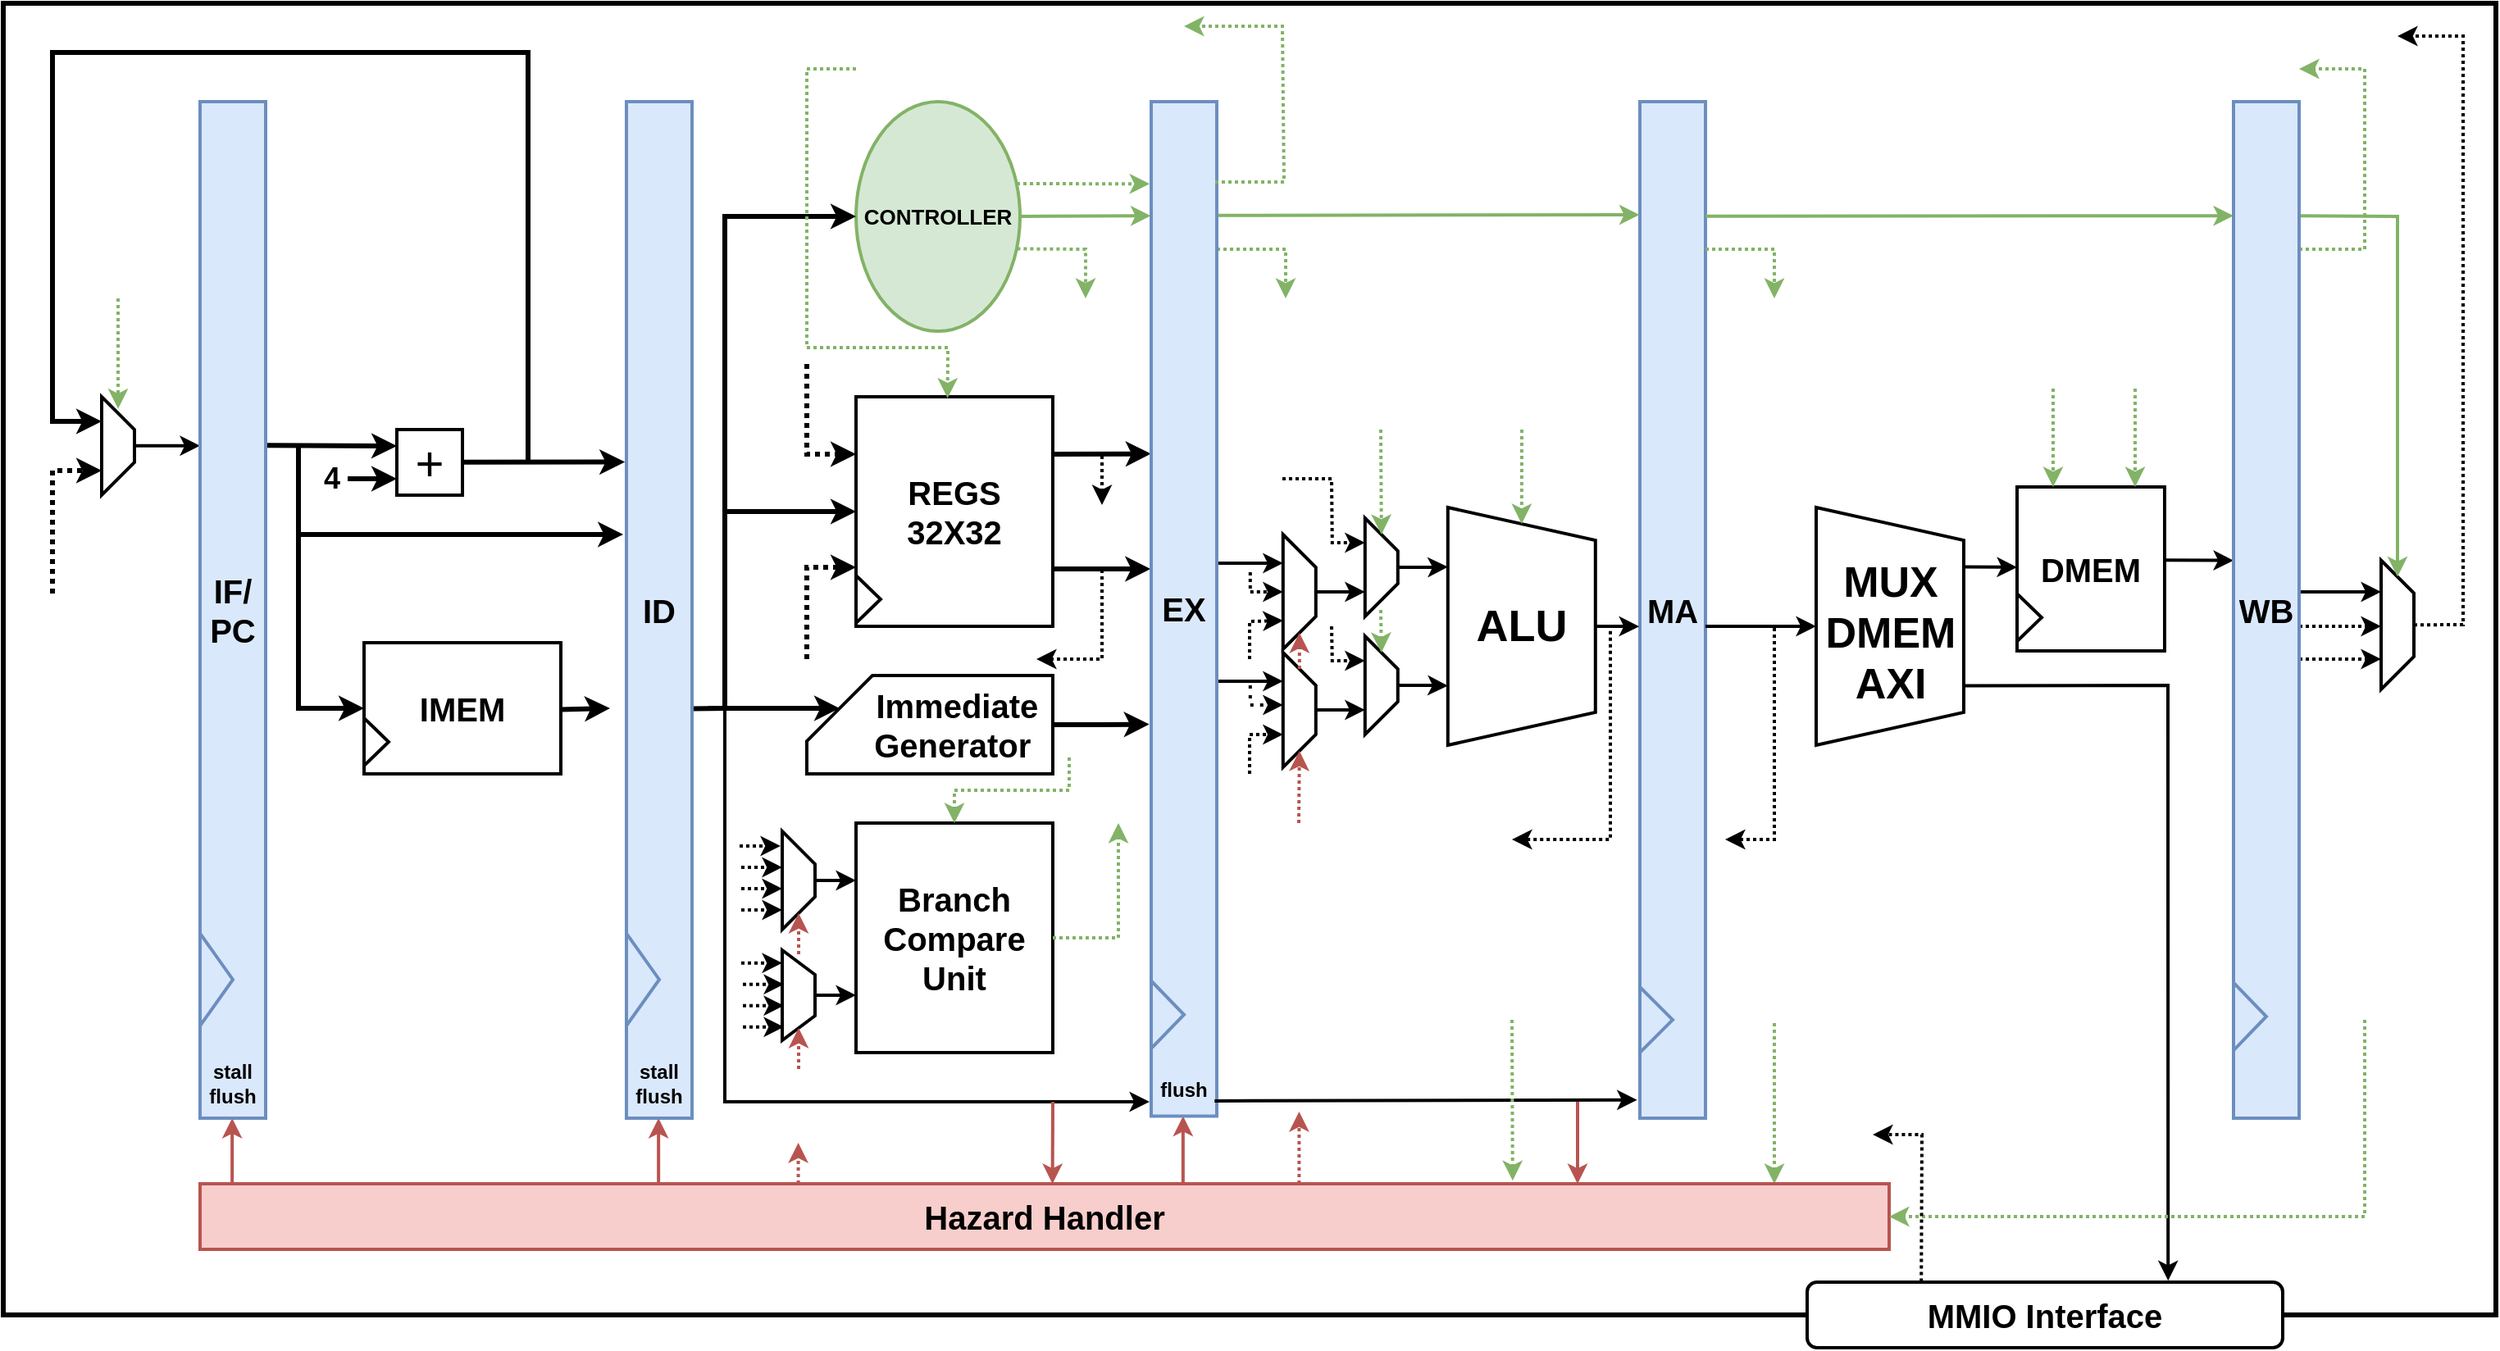 <mxfile version="24.7.5">
  <diagram name="Page-1" id="L2I-KhSRGWFbni1Gmckt">
    <mxGraphModel dx="2590" dy="1515" grid="1" gridSize="10" guides="1" tooltips="1" connect="1" arrows="1" fold="1" page="1" pageScale="1" pageWidth="1169" pageHeight="827" math="0" shadow="0">
      <root>
        <mxCell id="0" />
        <mxCell id="1" parent="0" />
        <mxCell id="qu2iDUBuxxzFe1pc3vkn-232" value="" style="rounded=0;whiteSpace=wrap;html=1;fillColor=none;strokeWidth=3;" parent="1" vertex="1">
          <mxGeometry x="200" y="20" width="1520" height="800" as="geometry" />
        </mxCell>
        <mxCell id="qu2iDUBuxxzFe1pc3vkn-231" value="" style="endArrow=classic;html=1;rounded=0;entryX=-0.023;entryY=0.081;entryDx=0;entryDy=0;entryPerimeter=0;fillColor=#d5e8d4;strokeColor=#82b366;strokeWidth=2;dashed=1;dashPattern=1 1;" parent="1" target="qu2iDUBuxxzFe1pc3vkn-191" edge="1">
          <mxGeometry width="50" height="50" relative="1" as="geometry">
            <mxPoint x="810" y="130" as="sourcePoint" />
            <mxPoint x="860" y="130" as="targetPoint" />
          </mxGeometry>
        </mxCell>
        <mxCell id="qu2iDUBuxxzFe1pc3vkn-198" value="" style="group" parent="1" vertex="1" connectable="0">
          <mxGeometry x="1198" y="80" width="40" height="620" as="geometry" />
        </mxCell>
        <mxCell id="qu2iDUBuxxzFe1pc3vkn-199" value="MA" style="rounded=0;whiteSpace=wrap;html=1;fontStyle=1;fontSize=20;fillColor=#dae8fc;strokeColor=#6c8ebf;strokeWidth=2;" parent="qu2iDUBuxxzFe1pc3vkn-198" vertex="1">
          <mxGeometry width="40" height="620.0" as="geometry" />
        </mxCell>
        <mxCell id="qu2iDUBuxxzFe1pc3vkn-96" value="" style="triangle;whiteSpace=wrap;html=1;fillColor=#dae8fc;strokeColor=#6c8ebf;strokeWidth=2;" parent="qu2iDUBuxxzFe1pc3vkn-198" vertex="1">
          <mxGeometry y="540" width="20" height="40" as="geometry" />
        </mxCell>
        <mxCell id="qu2iDUBuxxzFe1pc3vkn-10" value="&lt;font style=&quot;font-size: 20px;&quot;&gt;&lt;b&gt;REGS&lt;/b&gt;&lt;/font&gt;&lt;div style=&quot;font-size: 20px;&quot;&gt;&lt;font style=&quot;font-size: 20px;&quot;&gt;&lt;b&gt;32X32&lt;/b&gt;&lt;/font&gt;&lt;/div&gt;" style="rounded=0;whiteSpace=wrap;html=1;strokeWidth=2;" parent="1" vertex="1">
          <mxGeometry x="720" y="260" width="120" height="140" as="geometry" />
        </mxCell>
        <mxCell id="qu2iDUBuxxzFe1pc3vkn-13" value="&lt;b style=&quot;font-size: 20px;&quot;&gt;&lt;font style=&quot;font-size: 20px;&quot;&gt;Branch&lt;/font&gt;&lt;/b&gt;&lt;div style=&quot;font-size: 20px;&quot;&gt;&lt;b&gt;Compare&lt;/b&gt;&lt;/div&gt;&lt;div style=&quot;font-size: 20px;&quot;&gt;&lt;b&gt;Unit&lt;/b&gt;&lt;/div&gt;" style="rounded=0;whiteSpace=wrap;html=1;strokeWidth=2;" parent="1" vertex="1">
          <mxGeometry x="720" y="520" width="120" height="140" as="geometry" />
        </mxCell>
        <mxCell id="qu2iDUBuxxzFe1pc3vkn-15" value="&lt;font style=&quot;font-size: 13px;&quot;&gt;&lt;b&gt;CONTROLLER&lt;/b&gt;&lt;/font&gt;" style="ellipse;whiteSpace=wrap;html=1;strokeWidth=2;fillColor=#d5e8d4;strokeColor=#82b366;" parent="1" vertex="1">
          <mxGeometry x="720" y="80" width="100" height="140" as="geometry" />
        </mxCell>
        <mxCell id="qu2iDUBuxxzFe1pc3vkn-18" value="" style="endArrow=classic;html=1;rounded=0;exitX=1;exitY=0.457;exitDx=0;exitDy=0;entryX=0;entryY=0.5;entryDx=0;entryDy=0;strokeWidth=3;exitPerimeter=0;" parent="1" target="qu2iDUBuxxzFe1pc3vkn-15" edge="1">
          <mxGeometry width="50" height="50" relative="1" as="geometry">
            <mxPoint x="620" y="450.22" as="sourcePoint" />
            <mxPoint x="680" y="240" as="targetPoint" />
            <Array as="points">
              <mxPoint x="640" y="450" />
              <mxPoint x="640" y="150" />
            </Array>
          </mxGeometry>
        </mxCell>
        <mxCell id="qu2iDUBuxxzFe1pc3vkn-21" value="&lt;font style=&quot;font-size: 20px;&quot;&gt;&lt;b&gt;&amp;nbsp; &amp;nbsp; &amp;nbsp; Immediate&lt;/b&gt;&lt;/font&gt;&lt;div style=&quot;font-size: 20px;&quot;&gt;&lt;font style=&quot;font-size: 20px;&quot;&gt;&lt;b&gt;&amp;nbsp; &amp;nbsp; &amp;nbsp;Generator&lt;/b&gt;&lt;/font&gt;&lt;/div&gt;" style="shape=card;whiteSpace=wrap;html=1;size=40;strokeWidth=2;" parent="1" vertex="1">
          <mxGeometry x="690" y="430" width="150" height="60" as="geometry" />
        </mxCell>
        <mxCell id="qu2iDUBuxxzFe1pc3vkn-29" style="edgeStyle=orthogonalEdgeStyle;rounded=0;orthogonalLoop=1;jettySize=auto;html=1;entryX=0;entryY=0.25;entryDx=0;entryDy=0;strokeWidth=2;" parent="1" source="qu2iDUBuxxzFe1pc3vkn-22" target="qu2iDUBuxxzFe1pc3vkn-13" edge="1">
          <mxGeometry relative="1" as="geometry" />
        </mxCell>
        <mxCell id="qu2iDUBuxxzFe1pc3vkn-22" value="" style="shape=trapezoid;perimeter=trapezoidPerimeter;whiteSpace=wrap;html=1;fixedSize=1;rotation=90;strokeWidth=2;" parent="1" vertex="1">
          <mxGeometry x="655" y="545" width="60" height="20" as="geometry" />
        </mxCell>
        <mxCell id="qu2iDUBuxxzFe1pc3vkn-30" style="edgeStyle=orthogonalEdgeStyle;rounded=0;orthogonalLoop=1;jettySize=auto;html=1;entryX=0;entryY=0.75;entryDx=0;entryDy=0;strokeWidth=2;" parent="1" source="qu2iDUBuxxzFe1pc3vkn-23" target="qu2iDUBuxxzFe1pc3vkn-13" edge="1">
          <mxGeometry relative="1" as="geometry" />
        </mxCell>
        <mxCell id="qu2iDUBuxxzFe1pc3vkn-23" value="" style="shape=trapezoid;perimeter=trapezoidPerimeter;whiteSpace=wrap;html=1;fixedSize=1;rotation=90;size=15;strokeWidth=2;" parent="1" vertex="1">
          <mxGeometry x="657.5" y="615" width="55" height="20" as="geometry" />
        </mxCell>
        <mxCell id="qu2iDUBuxxzFe1pc3vkn-31" value="" style="endArrow=classic;html=1;rounded=0;exitX=1;exitY=0.5;exitDx=0;exitDy=0;dashed=1;dashPattern=1 1;strokeWidth=2;fillColor=#d5e8d4;strokeColor=#82b366;" parent="1" source="qu2iDUBuxxzFe1pc3vkn-13" edge="1">
          <mxGeometry width="50" height="50" relative="1" as="geometry">
            <mxPoint x="780" y="470" as="sourcePoint" />
            <mxPoint x="880" y="520" as="targetPoint" />
            <Array as="points">
              <mxPoint x="880" y="590" />
            </Array>
          </mxGeometry>
        </mxCell>
        <mxCell id="qu2iDUBuxxzFe1pc3vkn-32" value="" style="shape=trapezoid;perimeter=trapezoidPerimeter;whiteSpace=wrap;html=1;fixedSize=1;rotation=90;strokeWidth=2;" parent="1" vertex="1">
          <mxGeometry x="1053.4" y="355" width="145" height="90" as="geometry" />
        </mxCell>
        <mxCell id="qu2iDUBuxxzFe1pc3vkn-34" style="edgeStyle=orthogonalEdgeStyle;rounded=0;orthogonalLoop=1;jettySize=auto;html=1;entryX=0.25;entryY=1;entryDx=0;entryDy=0;strokeWidth=2;" parent="1" source="qu2iDUBuxxzFe1pc3vkn-33" target="qu2iDUBuxxzFe1pc3vkn-32" edge="1">
          <mxGeometry relative="1" as="geometry" />
        </mxCell>
        <mxCell id="qu2iDUBuxxzFe1pc3vkn-33" value="" style="shape=trapezoid;perimeter=trapezoidPerimeter;whiteSpace=wrap;html=1;fixedSize=1;rotation=90;strokeWidth=2;" parent="1" vertex="1">
          <mxGeometry x="1010.4" y="354" width="60" height="20" as="geometry" />
        </mxCell>
        <mxCell id="qu2iDUBuxxzFe1pc3vkn-36" style="edgeStyle=orthogonalEdgeStyle;rounded=0;orthogonalLoop=1;jettySize=auto;html=1;entryX=0.75;entryY=1;entryDx=0;entryDy=0;strokeWidth=2;" parent="1" source="qu2iDUBuxxzFe1pc3vkn-35" target="qu2iDUBuxxzFe1pc3vkn-32" edge="1">
          <mxGeometry relative="1" as="geometry" />
        </mxCell>
        <mxCell id="qu2iDUBuxxzFe1pc3vkn-35" value="" style="shape=trapezoid;perimeter=trapezoidPerimeter;whiteSpace=wrap;html=1;fixedSize=1;rotation=90;strokeWidth=2;" parent="1" vertex="1">
          <mxGeometry x="1010.4" y="426" width="60" height="20" as="geometry" />
        </mxCell>
        <mxCell id="qu2iDUBuxxzFe1pc3vkn-38" style="edgeStyle=orthogonalEdgeStyle;rounded=0;orthogonalLoop=1;jettySize=auto;html=1;entryX=0.75;entryY=1;entryDx=0;entryDy=0;strokeWidth=2;" parent="1" source="qu2iDUBuxxzFe1pc3vkn-37" target="qu2iDUBuxxzFe1pc3vkn-33" edge="1">
          <mxGeometry relative="1" as="geometry" />
        </mxCell>
        <mxCell id="qu2iDUBuxxzFe1pc3vkn-37" value="" style="shape=trapezoid;perimeter=trapezoidPerimeter;whiteSpace=wrap;html=1;fixedSize=1;rotation=90;strokeWidth=2;" parent="1" vertex="1">
          <mxGeometry x="955.4" y="369" width="70" height="20" as="geometry" />
        </mxCell>
        <mxCell id="qu2iDUBuxxzFe1pc3vkn-41" style="edgeStyle=orthogonalEdgeStyle;rounded=0;orthogonalLoop=1;jettySize=auto;html=1;entryX=0.75;entryY=1;entryDx=0;entryDy=0;strokeWidth=2;" parent="1" source="qu2iDUBuxxzFe1pc3vkn-39" target="qu2iDUBuxxzFe1pc3vkn-35" edge="1">
          <mxGeometry relative="1" as="geometry" />
        </mxCell>
        <mxCell id="qu2iDUBuxxzFe1pc3vkn-39" value="" style="shape=trapezoid;perimeter=trapezoidPerimeter;whiteSpace=wrap;html=1;fixedSize=1;rotation=90;strokeWidth=2;" parent="1" vertex="1">
          <mxGeometry x="955.4" y="441" width="70" height="20" as="geometry" />
        </mxCell>
        <mxCell id="qu2iDUBuxxzFe1pc3vkn-42" value="" style="endArrow=classic;html=1;rounded=0;entryX=0.25;entryY=1;entryDx=0;entryDy=0;dashed=1;dashPattern=1 1;strokeWidth=2;" parent="1" target="qu2iDUBuxxzFe1pc3vkn-35" edge="1">
          <mxGeometry width="50" height="50" relative="1" as="geometry">
            <mxPoint x="1010" y="400" as="sourcePoint" />
            <mxPoint x="1040.4" y="387" as="targetPoint" />
            <Array as="points">
              <mxPoint x="1010" y="400" />
              <mxPoint x="1010.4" y="421" />
            </Array>
          </mxGeometry>
        </mxCell>
        <mxCell id="qu2iDUBuxxzFe1pc3vkn-43" value="" style="endArrow=classic;html=1;rounded=0;entryX=0.75;entryY=1;entryDx=0;entryDy=0;dashed=1;dashPattern=1 1;strokeWidth=2;" parent="1" edge="1">
          <mxGeometry width="50" height="50" relative="1" as="geometry">
            <mxPoint x="980" y="310" as="sourcePoint" />
            <mxPoint x="1030.4" y="349" as="targetPoint" />
            <Array as="points">
              <mxPoint x="1010" y="310" />
              <mxPoint x="1010.4" y="349" />
            </Array>
          </mxGeometry>
        </mxCell>
        <mxCell id="qu2iDUBuxxzFe1pc3vkn-45" value="" style="endArrow=classic;html=1;rounded=0;entryX=0.25;entryY=1;entryDx=0;entryDy=0;exitX=1.001;exitY=0.233;exitDx=0;exitDy=0;exitPerimeter=0;strokeWidth=2;" parent="1" target="qu2iDUBuxxzFe1pc3vkn-37" edge="1">
          <mxGeometry width="50" height="50" relative="1" as="geometry">
            <mxPoint x="940.44" y="361.56" as="sourcePoint" />
            <mxPoint x="960.4" y="357" as="targetPoint" />
          </mxGeometry>
        </mxCell>
        <mxCell id="qu2iDUBuxxzFe1pc3vkn-46" value="" style="endArrow=classic;html=1;rounded=0;entryX=0.5;entryY=1;entryDx=0;entryDy=0;dashed=1;dashPattern=1 1;strokeWidth=2;" parent="1" target="qu2iDUBuxxzFe1pc3vkn-37" edge="1">
          <mxGeometry width="50" height="50" relative="1" as="geometry">
            <mxPoint x="960.4" y="367" as="sourcePoint" />
            <mxPoint x="980.4" y="367" as="targetPoint" />
            <Array as="points">
              <mxPoint x="960.4" y="379" />
            </Array>
          </mxGeometry>
        </mxCell>
        <mxCell id="qu2iDUBuxxzFe1pc3vkn-47" value="" style="endArrow=classic;html=1;rounded=0;entryX=0.75;entryY=1;entryDx=0;entryDy=0;dashed=1;dashPattern=1 1;strokeWidth=2;" parent="1" target="qu2iDUBuxxzFe1pc3vkn-37" edge="1">
          <mxGeometry width="50" height="50" relative="1" as="geometry">
            <mxPoint x="960" y="420" as="sourcePoint" />
            <mxPoint x="960.4" y="417" as="targetPoint" />
            <Array as="points">
              <mxPoint x="960" y="397" />
            </Array>
          </mxGeometry>
        </mxCell>
        <mxCell id="qu2iDUBuxxzFe1pc3vkn-48" value="" style="endArrow=classic;html=1;rounded=0;entryX=0.5;entryY=1;entryDx=0;entryDy=0;dashed=1;dashPattern=1 2;strokeWidth=2;" parent="1" edge="1">
          <mxGeometry width="50" height="50" relative="1" as="geometry">
            <mxPoint x="960.4" y="436" as="sourcePoint" />
            <mxPoint x="980.4" y="448" as="targetPoint" />
            <Array as="points">
              <mxPoint x="960.4" y="448" />
            </Array>
          </mxGeometry>
        </mxCell>
        <mxCell id="qu2iDUBuxxzFe1pc3vkn-49" value="" style="endArrow=classic;html=1;rounded=0;entryX=0.75;entryY=1;entryDx=0;entryDy=0;dashed=1;dashPattern=1 1;strokeWidth=2;" parent="1" edge="1">
          <mxGeometry width="50" height="50" relative="1" as="geometry">
            <mxPoint x="960" y="490" as="sourcePoint" />
            <mxPoint x="980.4" y="466" as="targetPoint" />
            <Array as="points">
              <mxPoint x="960" y="466" />
            </Array>
          </mxGeometry>
        </mxCell>
        <mxCell id="qu2iDUBuxxzFe1pc3vkn-51" value="" style="endArrow=classic;html=1;rounded=0;entryX=0.25;entryY=1;entryDx=0;entryDy=0;exitX=0.99;exitY=0.458;exitDx=0;exitDy=0;exitPerimeter=0;strokeWidth=2;" parent="1" target="qu2iDUBuxxzFe1pc3vkn-39" edge="1">
          <mxGeometry width="50" height="50" relative="1" as="geometry">
            <mxPoint x="940.0" y="433.56" as="sourcePoint" />
            <mxPoint x="980.4" y="426" as="targetPoint" />
          </mxGeometry>
        </mxCell>
        <mxCell id="qu2iDUBuxxzFe1pc3vkn-55" value="" style="shape=trapezoid;perimeter=trapezoidPerimeter;whiteSpace=wrap;html=1;fixedSize=1;rotation=90;strokeWidth=2;" parent="1" vertex="1">
          <mxGeometry x="1278" y="355" width="145" height="90" as="geometry" />
        </mxCell>
        <mxCell id="qu2iDUBuxxzFe1pc3vkn-58" value="" style="endArrow=classic;html=1;rounded=0;exitX=0.25;exitY=0;exitDx=0;exitDy=0;entryX=0;entryY=0.5;entryDx=0;entryDy=0;strokeWidth=2;" parent="1" source="qu2iDUBuxxzFe1pc3vkn-55" edge="1">
          <mxGeometry width="50" height="50" relative="1" as="geometry">
            <mxPoint x="1378" y="420" as="sourcePoint" />
            <mxPoint x="1428" y="364" as="targetPoint" />
          </mxGeometry>
        </mxCell>
        <mxCell id="qu2iDUBuxxzFe1pc3vkn-59" value="" style="endArrow=classic;html=1;rounded=0;exitX=0.75;exitY=0;exitDx=0;exitDy=0;entryX=0.759;entryY=-0.023;entryDx=0;entryDy=0;strokeWidth=2;entryPerimeter=0;" parent="1" source="qu2iDUBuxxzFe1pc3vkn-55" target="qu2iDUBuxxzFe1pc3vkn-84" edge="1">
          <mxGeometry width="50" height="50" relative="1" as="geometry">
            <mxPoint x="1330" y="470" as="sourcePoint" />
            <mxPoint x="1400" y="780" as="targetPoint" />
            <Array as="points">
              <mxPoint x="1520" y="436" />
            </Array>
          </mxGeometry>
        </mxCell>
        <mxCell id="qu2iDUBuxxzFe1pc3vkn-64" value="" style="shape=trapezoid;perimeter=trapezoidPerimeter;whiteSpace=wrap;html=1;fixedSize=1;rotation=90;strokeWidth=2;" parent="1" vertex="1">
          <mxGeometry x="1620.63" y="389.13" width="78.75" height="20" as="geometry" />
        </mxCell>
        <mxCell id="qu2iDUBuxxzFe1pc3vkn-69" style="edgeStyle=orthogonalEdgeStyle;rounded=0;orthogonalLoop=1;jettySize=auto;html=1;entryX=0.511;entryY=0.986;entryDx=0;entryDy=0;entryPerimeter=0;strokeWidth=2;" parent="1" edge="1">
          <mxGeometry relative="1" as="geometry">
            <mxPoint x="1600" y="379" as="sourcePoint" />
            <mxPoint x="1650" y="379" as="targetPoint" />
          </mxGeometry>
        </mxCell>
        <mxCell id="qu2iDUBuxxzFe1pc3vkn-70" style="edgeStyle=orthogonalEdgeStyle;rounded=0;orthogonalLoop=1;jettySize=auto;html=1;entryX=0.511;entryY=0.986;entryDx=0;entryDy=0;entryPerimeter=0;strokeWidth=2;dashed=1;dashPattern=1 1;" parent="1" edge="1">
          <mxGeometry relative="1" as="geometry">
            <mxPoint x="1600" y="420" as="sourcePoint" />
            <mxPoint x="1650" y="420" as="targetPoint" />
            <Array as="points">
              <mxPoint x="1620" y="420" />
              <mxPoint x="1620" y="420" />
            </Array>
          </mxGeometry>
        </mxCell>
        <mxCell id="qu2iDUBuxxzFe1pc3vkn-74" value="" style="endArrow=classic;html=1;rounded=0;entryX=1;entryY=0.5;entryDx=0;entryDy=0;strokeWidth=2;dashed=1;dashPattern=1 1;fillColor=#f8cecc;strokeColor=#b85450;fontStyle=1" parent="1" target="qu2iDUBuxxzFe1pc3vkn-23" edge="1">
          <mxGeometry width="50" height="50" relative="1" as="geometry">
            <mxPoint x="685" y="670" as="sourcePoint" />
            <mxPoint x="690" y="650" as="targetPoint" />
          </mxGeometry>
        </mxCell>
        <mxCell id="qu2iDUBuxxzFe1pc3vkn-75" value="" style="endArrow=classic;html=1;rounded=0;entryX=1;entryY=0.5;entryDx=0;entryDy=0;strokeWidth=2;dashed=1;dashPattern=1 1;fillColor=#f8cecc;strokeColor=#b85450;" parent="1" target="qu2iDUBuxxzFe1pc3vkn-22" edge="1">
          <mxGeometry width="50" height="50" relative="1" as="geometry">
            <mxPoint x="685" y="600" as="sourcePoint" />
            <mxPoint x="684.83" y="580" as="targetPoint" />
          </mxGeometry>
        </mxCell>
        <mxCell id="qu2iDUBuxxzFe1pc3vkn-76" value="" style="endArrow=classic;html=1;rounded=0;entryX=1;entryY=0.5;entryDx=0;entryDy=0;dashed=1;dashPattern=1 1;strokeWidth=2;fillColor=#f8cecc;strokeColor=#b85450;" parent="1" source="qu2iDUBuxxzFe1pc3vkn-39" target="qu2iDUBuxxzFe1pc3vkn-37" edge="1">
          <mxGeometry width="50" height="50" relative="1" as="geometry">
            <mxPoint x="990.4" y="417" as="sourcePoint" />
            <mxPoint x="1000.4" y="437" as="targetPoint" />
          </mxGeometry>
        </mxCell>
        <mxCell id="qu2iDUBuxxzFe1pc3vkn-77" value="" style="endArrow=classic;html=1;rounded=0;entryX=1;entryY=0.5;entryDx=0;entryDy=0;dashed=1;dashPattern=1 1;strokeWidth=2;fillColor=#f8cecc;strokeColor=#b85450;" parent="1" target="qu2iDUBuxxzFe1pc3vkn-39" edge="1">
          <mxGeometry width="50" height="50" relative="1" as="geometry">
            <mxPoint x="990" y="520" as="sourcePoint" />
            <mxPoint x="1010.4" y="447" as="targetPoint" />
          </mxGeometry>
        </mxCell>
        <mxCell id="qu2iDUBuxxzFe1pc3vkn-80" value="" style="endArrow=classic;html=1;rounded=0;entryX=0;entryY=0.5;entryDx=0;entryDy=0;dashed=1;dashPattern=1 1;strokeWidth=2;fillColor=#d5e8d4;strokeColor=#82b366;" parent="1" target="qu2iDUBuxxzFe1pc3vkn-33" edge="1">
          <mxGeometry width="50" height="50" relative="1" as="geometry">
            <mxPoint x="1040" y="280" as="sourcePoint" />
            <mxPoint x="1040.4" y="307" as="targetPoint" />
          </mxGeometry>
        </mxCell>
        <mxCell id="qu2iDUBuxxzFe1pc3vkn-81" value="" style="endArrow=classic;html=1;rounded=0;entryX=0;entryY=0.5;entryDx=0;entryDy=0;dashed=1;dashPattern=1 1;strokeWidth=2;fillColor=#d5e8d4;strokeColor=#82b366;" parent="1" target="qu2iDUBuxxzFe1pc3vkn-35" edge="1">
          <mxGeometry width="50" height="50" relative="1" as="geometry">
            <mxPoint x="1040" y="390" as="sourcePoint" />
            <mxPoint x="1040.4" y="337" as="targetPoint" />
          </mxGeometry>
        </mxCell>
        <mxCell id="qu2iDUBuxxzFe1pc3vkn-84" value="&lt;font style=&quot;font-size: 20px;&quot;&gt;&lt;b&gt;MMIO Interface&lt;/b&gt;&lt;/font&gt;" style="rounded=1;whiteSpace=wrap;html=1;strokeWidth=2;" parent="1" vertex="1">
          <mxGeometry x="1300" y="800" width="290" height="40" as="geometry" />
        </mxCell>
        <mxCell id="qu2iDUBuxxzFe1pc3vkn-87" value="&lt;font size=&quot;1&quot; style=&quot;&quot;&gt;&lt;b style=&quot;font-size: 27px;&quot;&gt;ALU&lt;/b&gt;&lt;/font&gt;" style="text;html=1;align=center;verticalAlign=middle;whiteSpace=wrap;rounded=0;strokeWidth=2;" parent="1" vertex="1">
          <mxGeometry x="1095.9" y="385" width="60" height="30" as="geometry" />
        </mxCell>
        <mxCell id="qu2iDUBuxxzFe1pc3vkn-88" value="&lt;span style=&quot;font-size: 26px;&quot;&gt;&lt;b&gt;MUX&lt;/b&gt;&lt;/span&gt;&lt;div&gt;&lt;span style=&quot;font-size: 26px;&quot;&gt;&lt;b&gt;DMEM&lt;/b&gt;&lt;/span&gt;&lt;/div&gt;&lt;div&gt;&lt;span style=&quot;font-size: 26px;&quot;&gt;&lt;b&gt;AXI&lt;/b&gt;&lt;/span&gt;&lt;/div&gt;" style="text;html=1;align=center;verticalAlign=middle;whiteSpace=wrap;rounded=0;strokeWidth=2;" parent="1" vertex="1">
          <mxGeometry x="1320.5" y="364" width="60" height="80" as="geometry" />
        </mxCell>
        <mxCell id="qu2iDUBuxxzFe1pc3vkn-100" value="" style="endArrow=classic;html=1;rounded=0;exitX=1;exitY=0.5;exitDx=0;exitDy=0;entryX=-0.006;entryY=0.116;entryDx=0;entryDy=0;entryPerimeter=0;strokeWidth=2;fillColor=#d5e8d4;strokeColor=#82b366;" parent="1" source="qu2iDUBuxxzFe1pc3vkn-15" edge="1">
          <mxGeometry width="50" height="50" relative="1" as="geometry">
            <mxPoint x="960" y="220" as="sourcePoint" />
            <mxPoint x="899.76" y="149.6" as="targetPoint" />
          </mxGeometry>
        </mxCell>
        <mxCell id="qu2iDUBuxxzFe1pc3vkn-103" value="" style="endArrow=classic;html=1;rounded=0;exitX=0.982;exitY=0.641;exitDx=0;exitDy=0;exitPerimeter=0;dashed=1;dashPattern=1 1;strokeWidth=2;fillColor=#d5e8d4;strokeColor=#82b366;" parent="1" source="qu2iDUBuxxzFe1pc3vkn-15" edge="1">
          <mxGeometry width="50" height="50" relative="1" as="geometry">
            <mxPoint x="820" y="175.06" as="sourcePoint" />
            <mxPoint x="860" y="200" as="targetPoint" />
            <Array as="points">
              <mxPoint x="860" y="170" />
            </Array>
          </mxGeometry>
        </mxCell>
        <mxCell id="qu2iDUBuxxzFe1pc3vkn-110" value="" style="endArrow=classic;html=1;rounded=0;exitX=1.001;exitY=0.116;exitDx=0;exitDy=0;exitPerimeter=0;entryX=0;entryY=0.5;entryDx=0;entryDy=0;strokeWidth=2;fillColor=#d5e8d4;strokeColor=#82b366;" parent="1" target="qu2iDUBuxxzFe1pc3vkn-64" edge="1">
          <mxGeometry width="50" height="50" relative="1" as="geometry">
            <mxPoint x="1600.04" y="149.6" as="sourcePoint" />
            <mxPoint x="1570" y="210" as="targetPoint" />
            <Array as="points">
              <mxPoint x="1660" y="150" />
            </Array>
          </mxGeometry>
        </mxCell>
        <mxCell id="qu2iDUBuxxzFe1pc3vkn-111" value="" style="endArrow=classic;html=1;rounded=0;exitX=1;exitY=0.5;exitDx=0;exitDy=0;entryX=-0.007;entryY=0.115;entryDx=0;entryDy=0;entryPerimeter=0;strokeWidth=2;fillColor=#d5e8d4;strokeColor=#82b366;" parent="1" edge="1">
          <mxGeometry width="50" height="50" relative="1" as="geometry">
            <mxPoint x="940" y="149.38" as="sourcePoint" />
            <mxPoint x="1197.72" y="149" as="targetPoint" />
          </mxGeometry>
        </mxCell>
        <mxCell id="qu2iDUBuxxzFe1pc3vkn-112" value="" style="endArrow=classic;html=1;rounded=0;exitX=1.01;exitY=0.082;exitDx=0;exitDy=0;exitPerimeter=0;entryX=0;entryY=0.116;entryDx=0;entryDy=0;entryPerimeter=0;strokeWidth=2;fillColor=#d5e8d4;strokeColor=#82b366;" parent="1" edge="1">
          <mxGeometry width="50" height="50" relative="1" as="geometry">
            <mxPoint x="1238" y="149.82" as="sourcePoint" />
            <mxPoint x="1560" y="149.6" as="targetPoint" />
          </mxGeometry>
        </mxCell>
        <mxCell id="qu2iDUBuxxzFe1pc3vkn-113" value="" style="endArrow=classic;html=1;rounded=0;exitX=0.982;exitY=0.641;exitDx=0;exitDy=0;exitPerimeter=0;dashed=1;dashPattern=1 1;strokeWidth=2;fillColor=#d5e8d4;strokeColor=#82b366;" parent="1" edge="1">
          <mxGeometry width="50" height="50" relative="1" as="geometry">
            <mxPoint x="940" y="170" as="sourcePoint" />
            <mxPoint x="982" y="200" as="targetPoint" />
            <Array as="points">
              <mxPoint x="982" y="170" />
            </Array>
          </mxGeometry>
        </mxCell>
        <mxCell id="qu2iDUBuxxzFe1pc3vkn-114" value="" style="endArrow=classic;html=1;rounded=0;exitX=0.982;exitY=0.641;exitDx=0;exitDy=0;exitPerimeter=0;dashed=1;dashPattern=1 1;strokeWidth=2;fillColor=#d5e8d4;strokeColor=#82b366;" parent="1" edge="1">
          <mxGeometry width="50" height="50" relative="1" as="geometry">
            <mxPoint x="1238" y="170" as="sourcePoint" />
            <mxPoint x="1280" y="200" as="targetPoint" />
            <Array as="points">
              <mxPoint x="1280" y="170" />
            </Array>
          </mxGeometry>
        </mxCell>
        <mxCell id="qu2iDUBuxxzFe1pc3vkn-116" value="" style="endArrow=classic;html=1;rounded=0;entryX=0;entryY=0;entryDx=20;entryDy=20;entryPerimeter=0;fontStyle=1;strokeWidth=3;" parent="1" target="qu2iDUBuxxzFe1pc3vkn-21" edge="1">
          <mxGeometry width="50" height="50" relative="1" as="geometry">
            <mxPoint x="630" y="450" as="sourcePoint" />
            <mxPoint x="810" y="320" as="targetPoint" />
            <Array as="points">
              <mxPoint x="640" y="450" />
            </Array>
          </mxGeometry>
        </mxCell>
        <mxCell id="qu2iDUBuxxzFe1pc3vkn-117" value="" style="endArrow=classic;html=1;rounded=0;entryX=0.5;entryY=1;entryDx=0;entryDy=0;strokeWidth=2;" parent="1" target="qu2iDUBuxxzFe1pc3vkn-55" edge="1">
          <mxGeometry width="50" height="50" relative="1" as="geometry">
            <mxPoint x="1238" y="400" as="sourcePoint" />
            <mxPoint x="1270" y="300" as="targetPoint" />
            <Array as="points">
              <mxPoint x="1250" y="400" />
            </Array>
          </mxGeometry>
        </mxCell>
        <mxCell id="qu2iDUBuxxzFe1pc3vkn-119" value="" style="endArrow=classic;html=1;rounded=0;exitX=1;exitY=0.25;exitDx=0;exitDy=0;strokeWidth=3;entryX=-0.003;entryY=0.358;entryDx=0;entryDy=0;entryPerimeter=0;" parent="1" source="qu2iDUBuxxzFe1pc3vkn-10" edge="1">
          <mxGeometry width="50" height="50" relative="1" as="geometry">
            <mxPoint x="890" y="360" as="sourcePoint" />
            <mxPoint x="899.88" y="294.8" as="targetPoint" />
            <Array as="points" />
          </mxGeometry>
        </mxCell>
        <mxCell id="qu2iDUBuxxzFe1pc3vkn-120" value="" style="endArrow=classic;html=1;rounded=0;entryX=0;entryY=0.5;entryDx=0;entryDy=0;strokeWidth=3;" parent="1" target="qu2iDUBuxxzFe1pc3vkn-10" edge="1">
          <mxGeometry width="50" height="50" relative="1" as="geometry">
            <mxPoint x="640" y="330" as="sourcePoint" />
            <mxPoint x="860" y="270" as="targetPoint" />
            <Array as="points" />
          </mxGeometry>
        </mxCell>
        <mxCell id="qu2iDUBuxxzFe1pc3vkn-122" style="edgeStyle=orthogonalEdgeStyle;rounded=0;orthogonalLoop=1;jettySize=auto;html=1;entryX=-0.029;entryY=0.633;entryDx=0;entryDy=0;entryPerimeter=0;strokeWidth=3;" parent="1" source="qu2iDUBuxxzFe1pc3vkn-21" edge="1">
          <mxGeometry relative="1" as="geometry">
            <mxPoint x="898.84" y="459.8" as="targetPoint" />
          </mxGeometry>
        </mxCell>
        <mxCell id="qu2iDUBuxxzFe1pc3vkn-123" value="" style="endArrow=classic;html=1;rounded=0;entryX=0;entryY=0.5;entryDx=0;entryDy=0;dashed=1;dashPattern=1 1;strokeWidth=2;fillColor=#d5e8d4;strokeColor=#82b366;" parent="1" target="qu2iDUBuxxzFe1pc3vkn-32" edge="1">
          <mxGeometry width="50" height="50" relative="1" as="geometry">
            <mxPoint x="1126" y="280" as="sourcePoint" />
            <mxPoint x="1050" y="354" as="targetPoint" />
          </mxGeometry>
        </mxCell>
        <mxCell id="qu2iDUBuxxzFe1pc3vkn-125" value="" style="endArrow=classic;html=1;rounded=0;entryX=0.5;entryY=0;entryDx=0;entryDy=0;strokeWidth=2;dashed=1;dashPattern=1 1;fillColor=#d5e8d4;strokeColor=#82b366;" parent="1" target="qu2iDUBuxxzFe1pc3vkn-13" edge="1">
          <mxGeometry width="50" height="50" relative="1" as="geometry">
            <mxPoint x="850" y="480" as="sourcePoint" />
            <mxPoint x="1060" y="420" as="targetPoint" />
            <Array as="points">
              <mxPoint x="850" y="500" />
              <mxPoint x="780" y="500" />
            </Array>
          </mxGeometry>
        </mxCell>
        <mxCell id="qu2iDUBuxxzFe1pc3vkn-126" value="" style="endArrow=classic;html=1;rounded=0;dashed=1;dashPattern=1 1;strokeWidth=2;entryX=0.465;entryY=0.006;entryDx=0;entryDy=0;entryPerimeter=0;fillColor=#d5e8d4;strokeColor=#82b366;" parent="1" target="qu2iDUBuxxzFe1pc3vkn-10" edge="1">
          <mxGeometry width="50" height="50" relative="1" as="geometry">
            <mxPoint x="720" y="60" as="sourcePoint" />
            <mxPoint x="870" y="210" as="targetPoint" />
            <Array as="points">
              <mxPoint x="690" y="60" />
              <mxPoint x="690" y="230" />
              <mxPoint x="776" y="230" />
            </Array>
          </mxGeometry>
        </mxCell>
        <mxCell id="qu2iDUBuxxzFe1pc3vkn-128" value="" style="endArrow=classic;html=1;rounded=0;dashed=1;dashPattern=1 1;strokeWidth=3;entryX=0;entryY=0.25;entryDx=0;entryDy=0;" parent="1" target="qu2iDUBuxxzFe1pc3vkn-10" edge="1">
          <mxGeometry width="50" height="50" relative="1" as="geometry">
            <mxPoint x="690" y="240" as="sourcePoint" />
            <mxPoint x="870" y="210" as="targetPoint" />
            <Array as="points">
              <mxPoint x="690" y="295" />
            </Array>
          </mxGeometry>
        </mxCell>
        <mxCell id="qu2iDUBuxxzFe1pc3vkn-129" value="" style="endArrow=classic;html=1;rounded=0;dashed=1;dashPattern=1 1;strokeWidth=3;entryX=0;entryY=0.25;entryDx=0;entryDy=0;" parent="1" edge="1">
          <mxGeometry width="50" height="50" relative="1" as="geometry">
            <mxPoint x="690" y="420" as="sourcePoint" />
            <mxPoint x="720.0" y="364" as="targetPoint" />
            <Array as="points">
              <mxPoint x="690" y="364" />
            </Array>
          </mxGeometry>
        </mxCell>
        <mxCell id="qu2iDUBuxxzFe1pc3vkn-132" value="" style="endArrow=classic;html=1;rounded=0;fillColor=#f8cecc;strokeColor=#b85450;strokeWidth=2;" parent="1" edge="1">
          <mxGeometry width="50" height="50" relative="1" as="geometry">
            <mxPoint x="599.57" y="740" as="sourcePoint" />
            <mxPoint x="599.57" y="700" as="targetPoint" />
          </mxGeometry>
        </mxCell>
        <mxCell id="qu2iDUBuxxzFe1pc3vkn-134" value="" style="endArrow=classic;html=1;rounded=0;fillColor=#f8cecc;strokeColor=#b85450;strokeWidth=2;" parent="1" edge="1">
          <mxGeometry width="50" height="50" relative="1" as="geometry">
            <mxPoint x="339.57" y="740" as="sourcePoint" />
            <mxPoint x="339.57" y="700" as="targetPoint" />
          </mxGeometry>
        </mxCell>
        <mxCell id="qu2iDUBuxxzFe1pc3vkn-135" value="" style="endArrow=classic;html=1;rounded=0;entryX=0.5;entryY=1;entryDx=0;entryDy=0;dashed=1;dashPattern=1 1;strokeWidth=2;" parent="1" edge="1">
          <mxGeometry width="50" height="50" relative="1" as="geometry">
            <mxPoint x="650" y="560" as="sourcePoint" />
            <mxPoint x="675.0" y="560" as="targetPoint" />
          </mxGeometry>
        </mxCell>
        <mxCell id="qu2iDUBuxxzFe1pc3vkn-136" value="" style="endArrow=classic;html=1;rounded=0;entryX=0.5;entryY=1;entryDx=0;entryDy=0;dashed=1;dashPattern=1 1;strokeWidth=2;" parent="1" edge="1">
          <mxGeometry width="50" height="50" relative="1" as="geometry">
            <mxPoint x="650" y="547" as="sourcePoint" />
            <mxPoint x="675" y="547" as="targetPoint" />
          </mxGeometry>
        </mxCell>
        <mxCell id="qu2iDUBuxxzFe1pc3vkn-137" value="" style="endArrow=classic;html=1;rounded=0;entryX=0.5;entryY=1;entryDx=0;entryDy=0;dashed=1;dashPattern=1 1;strokeWidth=2;" parent="1" edge="1">
          <mxGeometry width="50" height="50" relative="1" as="geometry">
            <mxPoint x="650" y="573" as="sourcePoint" />
            <mxPoint x="675" y="573" as="targetPoint" />
          </mxGeometry>
        </mxCell>
        <mxCell id="qu2iDUBuxxzFe1pc3vkn-138" value="" style="endArrow=classic;html=1;rounded=0;entryX=0.5;entryY=1;entryDx=0;entryDy=0;dashed=1;dashPattern=1 1;strokeWidth=2;" parent="1" edge="1">
          <mxGeometry width="50" height="50" relative="1" as="geometry">
            <mxPoint x="649" y="534" as="sourcePoint" />
            <mxPoint x="674" y="534" as="targetPoint" />
          </mxGeometry>
        </mxCell>
        <mxCell id="qu2iDUBuxxzFe1pc3vkn-139" value="" style="endArrow=classic;html=1;rounded=0;entryX=0.5;entryY=1;entryDx=0;entryDy=0;dashed=1;dashPattern=1 1;strokeWidth=2;" parent="1" edge="1">
          <mxGeometry width="50" height="50" relative="1" as="geometry">
            <mxPoint x="651" y="631.4" as="sourcePoint" />
            <mxPoint x="676.0" y="631.4" as="targetPoint" />
          </mxGeometry>
        </mxCell>
        <mxCell id="qu2iDUBuxxzFe1pc3vkn-140" value="" style="endArrow=classic;html=1;rounded=0;entryX=0.5;entryY=1;entryDx=0;entryDy=0;dashed=1;dashPattern=1 1;strokeWidth=2;" parent="1" edge="1">
          <mxGeometry width="50" height="50" relative="1" as="geometry">
            <mxPoint x="651" y="618.4" as="sourcePoint" />
            <mxPoint x="676" y="618.4" as="targetPoint" />
          </mxGeometry>
        </mxCell>
        <mxCell id="qu2iDUBuxxzFe1pc3vkn-141" value="" style="endArrow=classic;html=1;rounded=0;entryX=0.5;entryY=1;entryDx=0;entryDy=0;dashed=1;dashPattern=1 1;strokeWidth=2;fontStyle=1" parent="1" edge="1">
          <mxGeometry width="50" height="50" relative="1" as="geometry">
            <mxPoint x="651" y="644.4" as="sourcePoint" />
            <mxPoint x="676" y="644.4" as="targetPoint" />
          </mxGeometry>
        </mxCell>
        <mxCell id="qu2iDUBuxxzFe1pc3vkn-142" value="" style="endArrow=classic;html=1;rounded=0;entryX=0.5;entryY=1;entryDx=0;entryDy=0;dashed=1;dashPattern=1 1;strokeWidth=2;" parent="1" edge="1">
          <mxGeometry width="50" height="50" relative="1" as="geometry">
            <mxPoint x="650" y="605.4" as="sourcePoint" />
            <mxPoint x="675" y="605.4" as="targetPoint" />
          </mxGeometry>
        </mxCell>
        <mxCell id="qu2iDUBuxxzFe1pc3vkn-145" value="" style="endArrow=classic;html=1;rounded=0;strokeWidth=2;exitX=0.994;exitY=0.446;exitDx=0;exitDy=0;exitPerimeter=0;" parent="1" source="qu2iDUBuxxzFe1pc3vkn-144" edge="1">
          <mxGeometry width="50" height="50" relative="1" as="geometry">
            <mxPoint x="1530" y="359.86" as="sourcePoint" />
            <mxPoint x="1560" y="359.86" as="targetPoint" />
          </mxGeometry>
        </mxCell>
        <mxCell id="qu2iDUBuxxzFe1pc3vkn-147" value="" style="triangle;whiteSpace=wrap;html=1;strokeWidth=2;" parent="1" vertex="1">
          <mxGeometry x="720" y="369" width="15" height="29" as="geometry" />
        </mxCell>
        <mxCell id="qu2iDUBuxxzFe1pc3vkn-150" value="" style="group" parent="1" vertex="1" connectable="0">
          <mxGeometry x="420" y="410" width="120" height="80" as="geometry" />
        </mxCell>
        <mxCell id="qu2iDUBuxxzFe1pc3vkn-7" value="&lt;b&gt;&lt;font style=&quot;font-size: 20px;&quot;&gt;IMEM&lt;/font&gt;&lt;/b&gt;" style="rounded=0;whiteSpace=wrap;html=1;strokeWidth=2;" parent="qu2iDUBuxxzFe1pc3vkn-150" vertex="1">
          <mxGeometry width="120" height="80" as="geometry" />
        </mxCell>
        <mxCell id="qu2iDUBuxxzFe1pc3vkn-148" value="" style="triangle;whiteSpace=wrap;html=1;strokeWidth=2;" parent="qu2iDUBuxxzFe1pc3vkn-150" vertex="1">
          <mxGeometry y="46" width="15" height="29" as="geometry" />
        </mxCell>
        <mxCell id="qu2iDUBuxxzFe1pc3vkn-154" value="" style="endArrow=classic;html=1;rounded=0;strokeWidth=3;entryX=0;entryY=0.5;entryDx=0;entryDy=0;" parent="1" target="qu2iDUBuxxzFe1pc3vkn-7" edge="1">
          <mxGeometry width="50" height="50" relative="1" as="geometry">
            <mxPoint x="380" y="290" as="sourcePoint" />
            <mxPoint x="420" y="453.57" as="targetPoint" />
            <Array as="points">
              <mxPoint x="380" y="450" />
            </Array>
          </mxGeometry>
        </mxCell>
        <mxCell id="qu2iDUBuxxzFe1pc3vkn-156" value="" style="endArrow=classic;html=1;rounded=0;strokeWidth=3;" parent="1" edge="1">
          <mxGeometry width="50" height="50" relative="1" as="geometry">
            <mxPoint x="540" y="450.78" as="sourcePoint" />
            <mxPoint x="570" y="450" as="targetPoint" />
          </mxGeometry>
        </mxCell>
        <mxCell id="qu2iDUBuxxzFe1pc3vkn-157" value="" style="endArrow=classic;html=1;rounded=0;strokeWidth=3;entryX=0;entryY=0.25;entryDx=0;entryDy=0;exitX=0.988;exitY=0.108;exitDx=0;exitDy=0;exitPerimeter=0;" parent="1" target="qu2iDUBuxxzFe1pc3vkn-158" edge="1">
          <mxGeometry width="50" height="50" relative="1" as="geometry">
            <mxPoint x="359.52" y="289.68" as="sourcePoint" />
            <mxPoint x="448.055" y="283.055" as="targetPoint" />
          </mxGeometry>
        </mxCell>
        <mxCell id="qu2iDUBuxxzFe1pc3vkn-158" value="&lt;font style=&quot;font-size: 30px;&quot;&gt;+&lt;/font&gt;" style="rounded=0;whiteSpace=wrap;html=1;strokeWidth=2;" parent="1" vertex="1">
          <mxGeometry x="440" y="280" width="40" height="40" as="geometry" />
        </mxCell>
        <mxCell id="qu2iDUBuxxzFe1pc3vkn-159" value="&lt;b&gt;&lt;font style=&quot;font-size: 18px;&quot;&gt;4&lt;/font&gt;&lt;/b&gt;" style="endArrow=classic;html=1;rounded=0;strokeWidth=3;" parent="1" edge="1">
          <mxGeometry x="-1" y="-10" width="50" height="50" relative="1" as="geometry">
            <mxPoint x="410" y="310" as="sourcePoint" />
            <mxPoint x="440" y="310" as="targetPoint" />
            <mxPoint x="-10" y="-10" as="offset" />
          </mxGeometry>
        </mxCell>
        <mxCell id="qu2iDUBuxxzFe1pc3vkn-160" value="" style="endArrow=classic;html=1;rounded=0;entryX=-0.048;entryY=0.226;entryDx=0;entryDy=0;entryPerimeter=0;strokeWidth=3;" parent="1" edge="1">
          <mxGeometry width="50" height="50" relative="1" as="geometry">
            <mxPoint x="380" y="290" as="sourcePoint" />
            <mxPoint x="578.08" y="343.96" as="targetPoint" />
            <Array as="points">
              <mxPoint x="380" y="344" />
            </Array>
          </mxGeometry>
        </mxCell>
        <mxCell id="qu2iDUBuxxzFe1pc3vkn-161" value="" style="endArrow=classic;html=1;rounded=0;strokeWidth=3;entryX=-0.023;entryY=0.13;entryDx=0;entryDy=0;exitX=0.985;exitY=0.113;exitDx=0;exitDy=0;exitPerimeter=0;entryPerimeter=0;" parent="1" edge="1">
          <mxGeometry width="50" height="50" relative="1" as="geometry">
            <mxPoint x="480" y="299.88" as="sourcePoint" />
            <mxPoint x="579.08" y="299.8" as="targetPoint" />
          </mxGeometry>
        </mxCell>
        <mxCell id="qu2iDUBuxxzFe1pc3vkn-162" value="" style="endArrow=classic;html=1;rounded=0;strokeWidth=3;entryX=0.25;entryY=1;entryDx=0;entryDy=0;" parent="1" target="qu2iDUBuxxzFe1pc3vkn-163" edge="1">
          <mxGeometry width="50" height="50" relative="1" as="geometry">
            <mxPoint x="520" y="300" as="sourcePoint" />
            <mxPoint x="280" y="270" as="targetPoint" />
            <Array as="points">
              <mxPoint x="520" y="50" />
              <mxPoint x="230" y="50" />
              <mxPoint x="230" y="275" />
            </Array>
          </mxGeometry>
        </mxCell>
        <mxCell id="qu2iDUBuxxzFe1pc3vkn-165" value="" style="endArrow=classic;html=1;rounded=0;strokeWidth=2;" parent="1" edge="1">
          <mxGeometry width="50" height="50" relative="1" as="geometry">
            <mxPoint x="280" y="289.88" as="sourcePoint" />
            <mxPoint x="320" y="289.88" as="targetPoint" />
          </mxGeometry>
        </mxCell>
        <mxCell id="qu2iDUBuxxzFe1pc3vkn-166" value="" style="endArrow=classic;html=1;rounded=0;entryX=0.75;entryY=1;entryDx=0;entryDy=0;strokeWidth=3;dashed=1;dashPattern=1 1;" parent="1" target="qu2iDUBuxxzFe1pc3vkn-163" edge="1">
          <mxGeometry width="50" height="50" relative="1" as="geometry">
            <mxPoint x="230" y="380" as="sourcePoint" />
            <mxPoint x="340" y="250" as="targetPoint" />
            <Array as="points">
              <mxPoint x="230" y="305" />
            </Array>
          </mxGeometry>
        </mxCell>
        <mxCell id="qu2iDUBuxxzFe1pc3vkn-167" value="" style="endArrow=classic;html=1;rounded=0;exitX=0.5;exitY=0;exitDx=0;exitDy=0;strokeWidth=2;dashed=1;dashPattern=1 1;" parent="1" source="qu2iDUBuxxzFe1pc3vkn-32" edge="1">
          <mxGeometry width="50" height="50" relative="1" as="geometry">
            <mxPoint x="960" y="380" as="sourcePoint" />
            <mxPoint x="1120" y="530" as="targetPoint" />
            <Array as="points">
              <mxPoint x="1180" y="400" />
              <mxPoint x="1180" y="530" />
            </Array>
          </mxGeometry>
        </mxCell>
        <mxCell id="qu2iDUBuxxzFe1pc3vkn-121" value="" style="endArrow=classic;html=1;rounded=0;entryX=-0.021;entryY=0.257;entryDx=0;entryDy=0;entryPerimeter=0;exitX=0.5;exitY=0;exitDx=0;exitDy=0;strokeWidth=2;" parent="1" edge="1">
          <mxGeometry width="50" height="50" relative="1" as="geometry">
            <mxPoint x="1171.4" y="400" as="sourcePoint" />
            <mxPoint x="1197.56" y="400.08" as="targetPoint" />
          </mxGeometry>
        </mxCell>
        <mxCell id="qu2iDUBuxxzFe1pc3vkn-168" value="" style="endArrow=classic;html=1;rounded=0;exitX=0.5;exitY=0;exitDx=0;exitDy=0;strokeWidth=2;dashed=1;dashPattern=1 1;" parent="1" edge="1">
          <mxGeometry width="50" height="50" relative="1" as="geometry">
            <mxPoint x="1249" y="400" as="sourcePoint" />
            <mxPoint x="1250" y="530" as="targetPoint" />
            <Array as="points">
              <mxPoint x="1280" y="400" />
              <mxPoint x="1280" y="530" />
            </Array>
          </mxGeometry>
        </mxCell>
        <mxCell id="qu2iDUBuxxzFe1pc3vkn-175" value="" style="group" parent="1" vertex="1" connectable="0">
          <mxGeometry x="1428" y="315" width="90" height="100" as="geometry" />
        </mxCell>
        <mxCell id="qu2iDUBuxxzFe1pc3vkn-144" value="&lt;b&gt;&lt;font style=&quot;font-size: 20px;&quot;&gt;DMEM&lt;/font&gt;&lt;/b&gt;" style="rounded=0;whiteSpace=wrap;html=1;strokeWidth=2;" parent="qu2iDUBuxxzFe1pc3vkn-175" vertex="1">
          <mxGeometry width="90" height="100" as="geometry" />
        </mxCell>
        <mxCell id="qu2iDUBuxxzFe1pc3vkn-143" value="" style="triangle;whiteSpace=wrap;html=1;strokeWidth=2;" parent="qu2iDUBuxxzFe1pc3vkn-175" vertex="1">
          <mxGeometry y="65.13" width="15" height="29" as="geometry" />
        </mxCell>
        <mxCell id="qu2iDUBuxxzFe1pc3vkn-163" value="" style="shape=trapezoid;perimeter=trapezoidPerimeter;whiteSpace=wrap;html=1;fixedSize=1;rotation=90;strokeWidth=2;" parent="1" vertex="1">
          <mxGeometry x="240" y="280" width="60" height="20" as="geometry" />
        </mxCell>
        <mxCell id="qu2iDUBuxxzFe1pc3vkn-178" value="" style="endArrow=classic;html=1;rounded=0;entryX=0.122;entryY=0.5;entryDx=0;entryDy=0;entryPerimeter=0;strokeWidth=2;dashed=1;dashPattern=1 1;fillColor=#d5e8d4;strokeColor=#82b366;" parent="1" target="qu2iDUBuxxzFe1pc3vkn-163" edge="1">
          <mxGeometry width="50" height="50" relative="1" as="geometry">
            <mxPoint x="270" y="200" as="sourcePoint" />
            <mxPoint x="210" y="220" as="targetPoint" />
          </mxGeometry>
        </mxCell>
        <mxCell id="qu2iDUBuxxzFe1pc3vkn-180" value="" style="endArrow=classic;html=1;rounded=0;fillColor=#d5e8d4;strokeColor=#82b366;strokeWidth=2;dashed=1;dashPattern=1 1;" parent="1" edge="1">
          <mxGeometry width="50" height="50" relative="1" as="geometry">
            <mxPoint x="1450" y="255" as="sourcePoint" />
            <mxPoint x="1450" y="315" as="targetPoint" />
          </mxGeometry>
        </mxCell>
        <mxCell id="qu2iDUBuxxzFe1pc3vkn-181" value="" style="endArrow=classic;html=1;rounded=0;fillColor=#d5e8d4;strokeColor=#82b366;strokeWidth=2;dashed=1;dashPattern=1 1;" parent="1" edge="1">
          <mxGeometry width="50" height="50" relative="1" as="geometry">
            <mxPoint x="1500" y="255" as="sourcePoint" />
            <mxPoint x="1500" y="315" as="targetPoint" />
          </mxGeometry>
        </mxCell>
        <mxCell id="qu2iDUBuxxzFe1pc3vkn-182" value="" style="endArrow=classic;html=1;rounded=0;exitX=1;exitY=0.75;exitDx=0;exitDy=0;strokeWidth=3;entryX=-0.01;entryY=0.475;entryDx=0;entryDy=0;entryPerimeter=0;" parent="1" source="qu2iDUBuxxzFe1pc3vkn-10" edge="1">
          <mxGeometry width="50" height="50" relative="1" as="geometry">
            <mxPoint x="842" y="364" as="sourcePoint" />
            <mxPoint x="899.6" y="365" as="targetPoint" />
            <Array as="points" />
          </mxGeometry>
        </mxCell>
        <mxCell id="qu2iDUBuxxzFe1pc3vkn-183" value="" style="endArrow=classic;html=1;rounded=0;strokeWidth=2;dashed=1;dashPattern=1 1;" parent="1" edge="1">
          <mxGeometry width="50" height="50" relative="1" as="geometry">
            <mxPoint x="870" y="296" as="sourcePoint" />
            <mxPoint x="870" y="326" as="targetPoint" />
          </mxGeometry>
        </mxCell>
        <mxCell id="qu2iDUBuxxzFe1pc3vkn-184" value="" style="endArrow=classic;html=1;rounded=0;strokeWidth=2;dashed=1;dashPattern=1 1;" parent="1" edge="1">
          <mxGeometry width="50" height="50" relative="1" as="geometry">
            <mxPoint x="870" y="365.5" as="sourcePoint" />
            <mxPoint x="830" y="420" as="targetPoint" />
            <Array as="points">
              <mxPoint x="870" y="420" />
            </Array>
          </mxGeometry>
        </mxCell>
        <mxCell id="qu2iDUBuxxzFe1pc3vkn-194" value="" style="group" parent="1" vertex="1" connectable="0">
          <mxGeometry x="890" y="80" width="60" height="660" as="geometry" />
        </mxCell>
        <mxCell id="qu2iDUBuxxzFe1pc3vkn-133" value="" style="endArrow=classic;html=1;rounded=0;fillColor=#f8cecc;strokeColor=#b85450;strokeWidth=2;" parent="qu2iDUBuxxzFe1pc3vkn-194" edge="1">
          <mxGeometry width="50" height="50" relative="1" as="geometry">
            <mxPoint x="29.43" y="660" as="sourcePoint" />
            <mxPoint x="29.43" y="618.75" as="targetPoint" />
          </mxGeometry>
        </mxCell>
        <mxCell id="qu2iDUBuxxzFe1pc3vkn-190" value="" style="group" parent="qu2iDUBuxxzFe1pc3vkn-194" vertex="1" connectable="0">
          <mxGeometry width="60" height="618.75" as="geometry" />
        </mxCell>
        <mxCell id="qu2iDUBuxxzFe1pc3vkn-191" value="EX" style="rounded=0;whiteSpace=wrap;html=1;fontStyle=1;fontSize=20;fillColor=#dae8fc;strokeColor=#6c8ebf;strokeWidth=2;" parent="qu2iDUBuxxzFe1pc3vkn-190" vertex="1">
          <mxGeometry x="10" width="40" height="618.75" as="geometry" />
        </mxCell>
        <mxCell id="qu2iDUBuxxzFe1pc3vkn-192" value="" style="triangle;whiteSpace=wrap;html=1;fillColor=#dae8fc;strokeColor=#6c8ebf;strokeWidth=2;" parent="qu2iDUBuxxzFe1pc3vkn-190" vertex="1">
          <mxGeometry x="10" y="536.25" width="20" height="41.25" as="geometry" />
        </mxCell>
        <mxCell id="qu2iDUBuxxzFe1pc3vkn-193" value="&lt;div&gt;flush&lt;/div&gt;" style="text;html=1;align=center;verticalAlign=middle;whiteSpace=wrap;rounded=0;strokeWidth=2;fontStyle=1" parent="qu2iDUBuxxzFe1pc3vkn-190" vertex="1">
          <mxGeometry y="587.812" width="60" height="30.938" as="geometry" />
        </mxCell>
        <mxCell id="qu2iDUBuxxzFe1pc3vkn-195" value="" style="endArrow=classic;html=1;rounded=0;strokeWidth=2;" parent="1" edge="1">
          <mxGeometry width="50" height="50" relative="1" as="geometry">
            <mxPoint x="640" y="450" as="sourcePoint" />
            <mxPoint x="899" y="690" as="targetPoint" />
            <Array as="points">
              <mxPoint x="640" y="690" />
            </Array>
          </mxGeometry>
        </mxCell>
        <mxCell id="qu2iDUBuxxzFe1pc3vkn-201" value="" style="endArrow=classic;html=1;rounded=0;entryX=-0.042;entryY=0.982;entryDx=0;entryDy=0;entryPerimeter=0;exitX=0.966;exitY=0.985;exitDx=0;exitDy=0;exitPerimeter=0;strokeWidth=2;" parent="1" source="qu2iDUBuxxzFe1pc3vkn-191" target="qu2iDUBuxxzFe1pc3vkn-199" edge="1">
          <mxGeometry width="50" height="50" relative="1" as="geometry">
            <mxPoint x="960" y="690" as="sourcePoint" />
            <mxPoint x="1100" y="620" as="targetPoint" />
          </mxGeometry>
        </mxCell>
        <mxCell id="qu2iDUBuxxzFe1pc3vkn-202" value="" style="endArrow=classic;html=1;rounded=0;entryX=0.565;entryY=0;entryDx=0;entryDy=0;entryPerimeter=0;fillColor=#f8cecc;strokeColor=#b85450;strokeWidth=2;" parent="1" edge="1">
          <mxGeometry width="50" height="50" relative="1" as="geometry">
            <mxPoint x="840" y="690" as="sourcePoint" />
            <mxPoint x="839.8" y="740" as="targetPoint" />
          </mxGeometry>
        </mxCell>
        <mxCell id="qu2iDUBuxxzFe1pc3vkn-203" value="" style="endArrow=classic;html=1;rounded=0;entryX=0.565;entryY=0;entryDx=0;entryDy=0;entryPerimeter=0;fillColor=#f8cecc;strokeColor=#b85450;strokeWidth=2;" parent="1" edge="1">
          <mxGeometry width="50" height="50" relative="1" as="geometry">
            <mxPoint x="1160" y="690" as="sourcePoint" />
            <mxPoint x="1160" y="740" as="targetPoint" />
          </mxGeometry>
        </mxCell>
        <mxCell id="qu2iDUBuxxzFe1pc3vkn-204" value="" style="endArrow=classic;html=1;rounded=0;entryX=0.87;entryY=-0.048;entryDx=0;entryDy=0;entryPerimeter=0;strokeWidth=2;fillColor=#d5e8d4;strokeColor=#82b366;dashed=1;dashPattern=1 1;" parent="1" edge="1">
          <mxGeometry width="50" height="50" relative="1" as="geometry">
            <mxPoint x="1120" y="640" as="sourcePoint" />
            <mxPoint x="1120.4" y="738.08" as="targetPoint" />
          </mxGeometry>
        </mxCell>
        <mxCell id="qu2iDUBuxxzFe1pc3vkn-205" value="" style="endArrow=classic;html=1;rounded=0;entryX=0.87;entryY=-0.048;entryDx=0;entryDy=0;entryPerimeter=0;strokeWidth=2;fillColor=#d5e8d4;strokeColor=#82b366;dashed=1;dashPattern=1 1;" parent="1" edge="1">
          <mxGeometry width="50" height="50" relative="1" as="geometry">
            <mxPoint x="1280" y="642" as="sourcePoint" />
            <mxPoint x="1280" y="740" as="targetPoint" />
          </mxGeometry>
        </mxCell>
        <mxCell id="qu2iDUBuxxzFe1pc3vkn-206" value="&lt;b&gt;&lt;font style=&quot;font-size: 20px;&quot;&gt;Hazard Handler&lt;/font&gt;&lt;/b&gt;" style="rounded=0;whiteSpace=wrap;html=1;strokeWidth=2;fillColor=#f8cecc;strokeColor=#b85450;" parent="1" vertex="1">
          <mxGeometry x="320" y="740" width="1030" height="40" as="geometry" />
        </mxCell>
        <mxCell id="qu2iDUBuxxzFe1pc3vkn-208" value="" style="endArrow=classic;html=1;rounded=0;entryX=1;entryY=0.5;entryDx=0;entryDy=0;strokeWidth=2;fillColor=#d5e8d4;strokeColor=#82b366;dashed=1;dashPattern=1 1;" parent="1" target="qu2iDUBuxxzFe1pc3vkn-206" edge="1">
          <mxGeometry width="50" height="50" relative="1" as="geometry">
            <mxPoint x="1640" y="640" as="sourcePoint" />
            <mxPoint x="1290" y="750" as="targetPoint" />
            <Array as="points">
              <mxPoint x="1640" y="760" />
            </Array>
          </mxGeometry>
        </mxCell>
        <mxCell id="qu2iDUBuxxzFe1pc3vkn-209" value="" style="endArrow=classic;html=1;rounded=0;exitX=0.982;exitY=0.641;exitDx=0;exitDy=0;exitPerimeter=0;dashed=1;dashPattern=1 1;strokeWidth=2;fillColor=#d5e8d4;strokeColor=#82b366;" parent="1" edge="1">
          <mxGeometry width="50" height="50" relative="1" as="geometry">
            <mxPoint x="1600" y="170" as="sourcePoint" />
            <mxPoint x="1600" y="60" as="targetPoint" />
            <Array as="points">
              <mxPoint x="1640" y="170" />
              <mxPoint x="1640" y="60" />
            </Array>
          </mxGeometry>
        </mxCell>
        <mxCell id="qu2iDUBuxxzFe1pc3vkn-211" value="" style="endArrow=classic;html=1;rounded=0;entryX=1;entryY=0.5;entryDx=0;entryDy=0;strokeWidth=2;dashed=1;dashPattern=1 1;fillColor=#f8cecc;strokeColor=#b85450;fontStyle=1" parent="1" edge="1">
          <mxGeometry width="50" height="50" relative="1" as="geometry">
            <mxPoint x="684.8" y="740" as="sourcePoint" />
            <mxPoint x="684.8" y="715" as="targetPoint" />
          </mxGeometry>
        </mxCell>
        <mxCell id="qu2iDUBuxxzFe1pc3vkn-212" value="" style="endArrow=classic;html=1;rounded=0;entryX=1;entryY=0.5;entryDx=0;entryDy=0;dashed=1;dashPattern=1 1;strokeWidth=2;fillColor=#f8cecc;strokeColor=#b85450;" parent="1" edge="1">
          <mxGeometry width="50" height="50" relative="1" as="geometry">
            <mxPoint x="990.2" y="740" as="sourcePoint" />
            <mxPoint x="990.2" y="696" as="targetPoint" />
          </mxGeometry>
        </mxCell>
        <mxCell id="qu2iDUBuxxzFe1pc3vkn-213" value="" style="endArrow=classic;html=1;rounded=0;exitX=0.5;exitY=0;exitDx=0;exitDy=0;strokeWidth=2;dashed=1;dashPattern=1 1;" parent="1" source="qu2iDUBuxxzFe1pc3vkn-64" edge="1">
          <mxGeometry width="50" height="50" relative="1" as="geometry">
            <mxPoint x="1570" y="420" as="sourcePoint" />
            <mxPoint x="1660" y="40" as="targetPoint" />
            <Array as="points">
              <mxPoint x="1700" y="399" />
              <mxPoint x="1700" y="40" />
            </Array>
          </mxGeometry>
        </mxCell>
        <mxCell id="qu2iDUBuxxzFe1pc3vkn-215" value="" style="endArrow=classic;html=1;rounded=0;exitX=0.24;exitY=-0.007;exitDx=0;exitDy=0;exitPerimeter=0;strokeWidth=2;dashed=1;dashPattern=1 1;" parent="1" source="qu2iDUBuxxzFe1pc3vkn-84" edge="1">
          <mxGeometry width="50" height="50" relative="1" as="geometry">
            <mxPoint x="1440" y="740" as="sourcePoint" />
            <mxPoint x="1340" y="710" as="targetPoint" />
            <Array as="points">
              <mxPoint x="1370" y="710" />
            </Array>
          </mxGeometry>
        </mxCell>
        <mxCell id="qu2iDUBuxxzFe1pc3vkn-217" style="edgeStyle=orthogonalEdgeStyle;rounded=0;orthogonalLoop=1;jettySize=auto;html=1;entryX=0.511;entryY=0.986;entryDx=0;entryDy=0;entryPerimeter=0;strokeWidth=2;dashed=1;dashPattern=1 1;" parent="1" edge="1">
          <mxGeometry relative="1" as="geometry">
            <mxPoint x="1600" y="400" as="sourcePoint" />
            <mxPoint x="1650" y="400" as="targetPoint" />
            <Array as="points">
              <mxPoint x="1620" y="400" />
              <mxPoint x="1620" y="400" />
            </Array>
          </mxGeometry>
        </mxCell>
        <mxCell id="qu2iDUBuxxzFe1pc3vkn-219" value="" style="group" parent="1" vertex="1" connectable="0">
          <mxGeometry x="1560" y="80" width="40" height="620" as="geometry" />
        </mxCell>
        <mxCell id="qu2iDUBuxxzFe1pc3vkn-218" value="WB" style="rounded=0;whiteSpace=wrap;html=1;fontStyle=1;fontSize=20;fillColor=#dae8fc;strokeColor=#6c8ebf;strokeWidth=2;" parent="qu2iDUBuxxzFe1pc3vkn-219" vertex="1">
          <mxGeometry width="40" height="620.0" as="geometry" />
        </mxCell>
        <mxCell id="qu2iDUBuxxzFe1pc3vkn-98" value="" style="triangle;whiteSpace=wrap;html=1;fillColor=#dae8fc;strokeColor=#6c8ebf;strokeWidth=2;" parent="qu2iDUBuxxzFe1pc3vkn-219" vertex="1">
          <mxGeometry y="537.333" width="20" height="41.333" as="geometry" />
        </mxCell>
        <mxCell id="qu2iDUBuxxzFe1pc3vkn-220" value="" style="group" parent="1" vertex="1" connectable="0">
          <mxGeometry x="570" y="80" width="60" height="620" as="geometry" />
        </mxCell>
        <mxCell id="qu2iDUBuxxzFe1pc3vkn-221" value="ID" style="rounded=0;whiteSpace=wrap;html=1;fontStyle=1;fontSize=20;fillColor=#dae8fc;strokeColor=#6c8ebf;strokeWidth=2;" parent="qu2iDUBuxxzFe1pc3vkn-220" vertex="1">
          <mxGeometry x="10" width="40" height="620" as="geometry" />
        </mxCell>
        <mxCell id="qu2iDUBuxxzFe1pc3vkn-222" value="" style="triangle;whiteSpace=wrap;html=1;fillColor=#dae8fc;strokeColor=#6c8ebf;strokeWidth=2;" parent="qu2iDUBuxxzFe1pc3vkn-220" vertex="1">
          <mxGeometry x="10" y="507.273" width="20" height="56.364" as="geometry" />
        </mxCell>
        <mxCell id="qu2iDUBuxxzFe1pc3vkn-223" value="stall&lt;div&gt;flush&lt;/div&gt;" style="text;html=1;align=center;verticalAlign=middle;whiteSpace=wrap;rounded=0;strokeWidth=2;fontStyle=1" parent="qu2iDUBuxxzFe1pc3vkn-220" vertex="1">
          <mxGeometry y="577.727" width="60" height="42.273" as="geometry" />
        </mxCell>
        <mxCell id="qu2iDUBuxxzFe1pc3vkn-224" value="" style="group" parent="1" vertex="1" connectable="0">
          <mxGeometry x="310" y="80" width="60" height="620" as="geometry" />
        </mxCell>
        <mxCell id="qu2iDUBuxxzFe1pc3vkn-225" value="IF/&lt;div&gt;PC&lt;/div&gt;" style="rounded=0;whiteSpace=wrap;html=1;fontStyle=1;fontSize=20;fillColor=#dae8fc;strokeColor=#6c8ebf;strokeWidth=2;" parent="qu2iDUBuxxzFe1pc3vkn-224" vertex="1">
          <mxGeometry x="10" width="40" height="620" as="geometry" />
        </mxCell>
        <mxCell id="qu2iDUBuxxzFe1pc3vkn-226" value="" style="triangle;whiteSpace=wrap;html=1;fillColor=#dae8fc;strokeColor=#6c8ebf;strokeWidth=2;" parent="qu2iDUBuxxzFe1pc3vkn-224" vertex="1">
          <mxGeometry x="10" y="507.273" width="20" height="56.364" as="geometry" />
        </mxCell>
        <mxCell id="qu2iDUBuxxzFe1pc3vkn-227" value="stall&lt;div&gt;flush&lt;/div&gt;" style="text;html=1;align=center;verticalAlign=middle;whiteSpace=wrap;rounded=0;strokeWidth=2;fontStyle=1" parent="qu2iDUBuxxzFe1pc3vkn-224" vertex="1">
          <mxGeometry y="577.727" width="60" height="42.273" as="geometry" />
        </mxCell>
        <mxCell id="qu2iDUBuxxzFe1pc3vkn-228" value="" style="endArrow=classic;html=1;rounded=0;exitX=0.982;exitY=0.641;exitDx=0;exitDy=0;exitPerimeter=0;dashed=1;dashPattern=1 1;strokeWidth=2;fillColor=#d5e8d4;strokeColor=#82b366;" parent="1" edge="1">
          <mxGeometry width="50" height="50" relative="1" as="geometry">
            <mxPoint x="939" y="129" as="sourcePoint" />
            <mxPoint x="920" y="34" as="targetPoint" />
            <Array as="points">
              <mxPoint x="981" y="129" />
              <mxPoint x="980" y="34" />
            </Array>
          </mxGeometry>
        </mxCell>
      </root>
    </mxGraphModel>
  </diagram>
</mxfile>
